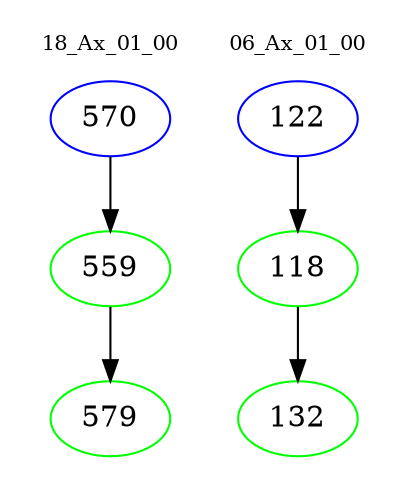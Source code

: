 digraph{
subgraph cluster_0 {
color = white
label = "18_Ax_01_00";
fontsize=10;
T0_570 [label="570", color="blue"]
T0_570 -> T0_559 [color="black"]
T0_559 [label="559", color="green"]
T0_559 -> T0_579 [color="black"]
T0_579 [label="579", color="green"]
}
subgraph cluster_1 {
color = white
label = "06_Ax_01_00";
fontsize=10;
T1_122 [label="122", color="blue"]
T1_122 -> T1_118 [color="black"]
T1_118 [label="118", color="green"]
T1_118 -> T1_132 [color="black"]
T1_132 [label="132", color="green"]
}
}
